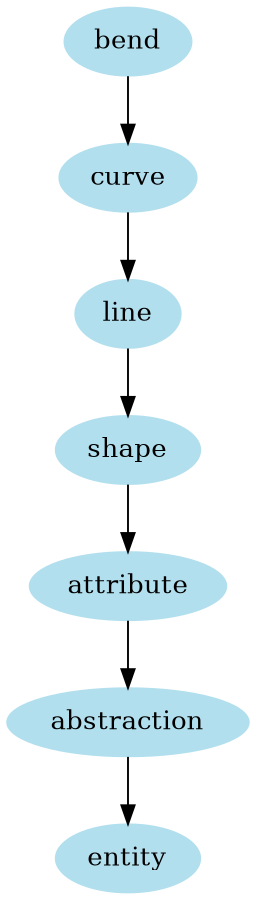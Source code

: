 digraph unix {
	node [color=lightblue2 style=filled]
	size="6,6"
	bend -> curve
	curve -> line
	line -> shape
	shape -> attribute
	attribute -> abstraction
	abstraction -> entity
}
